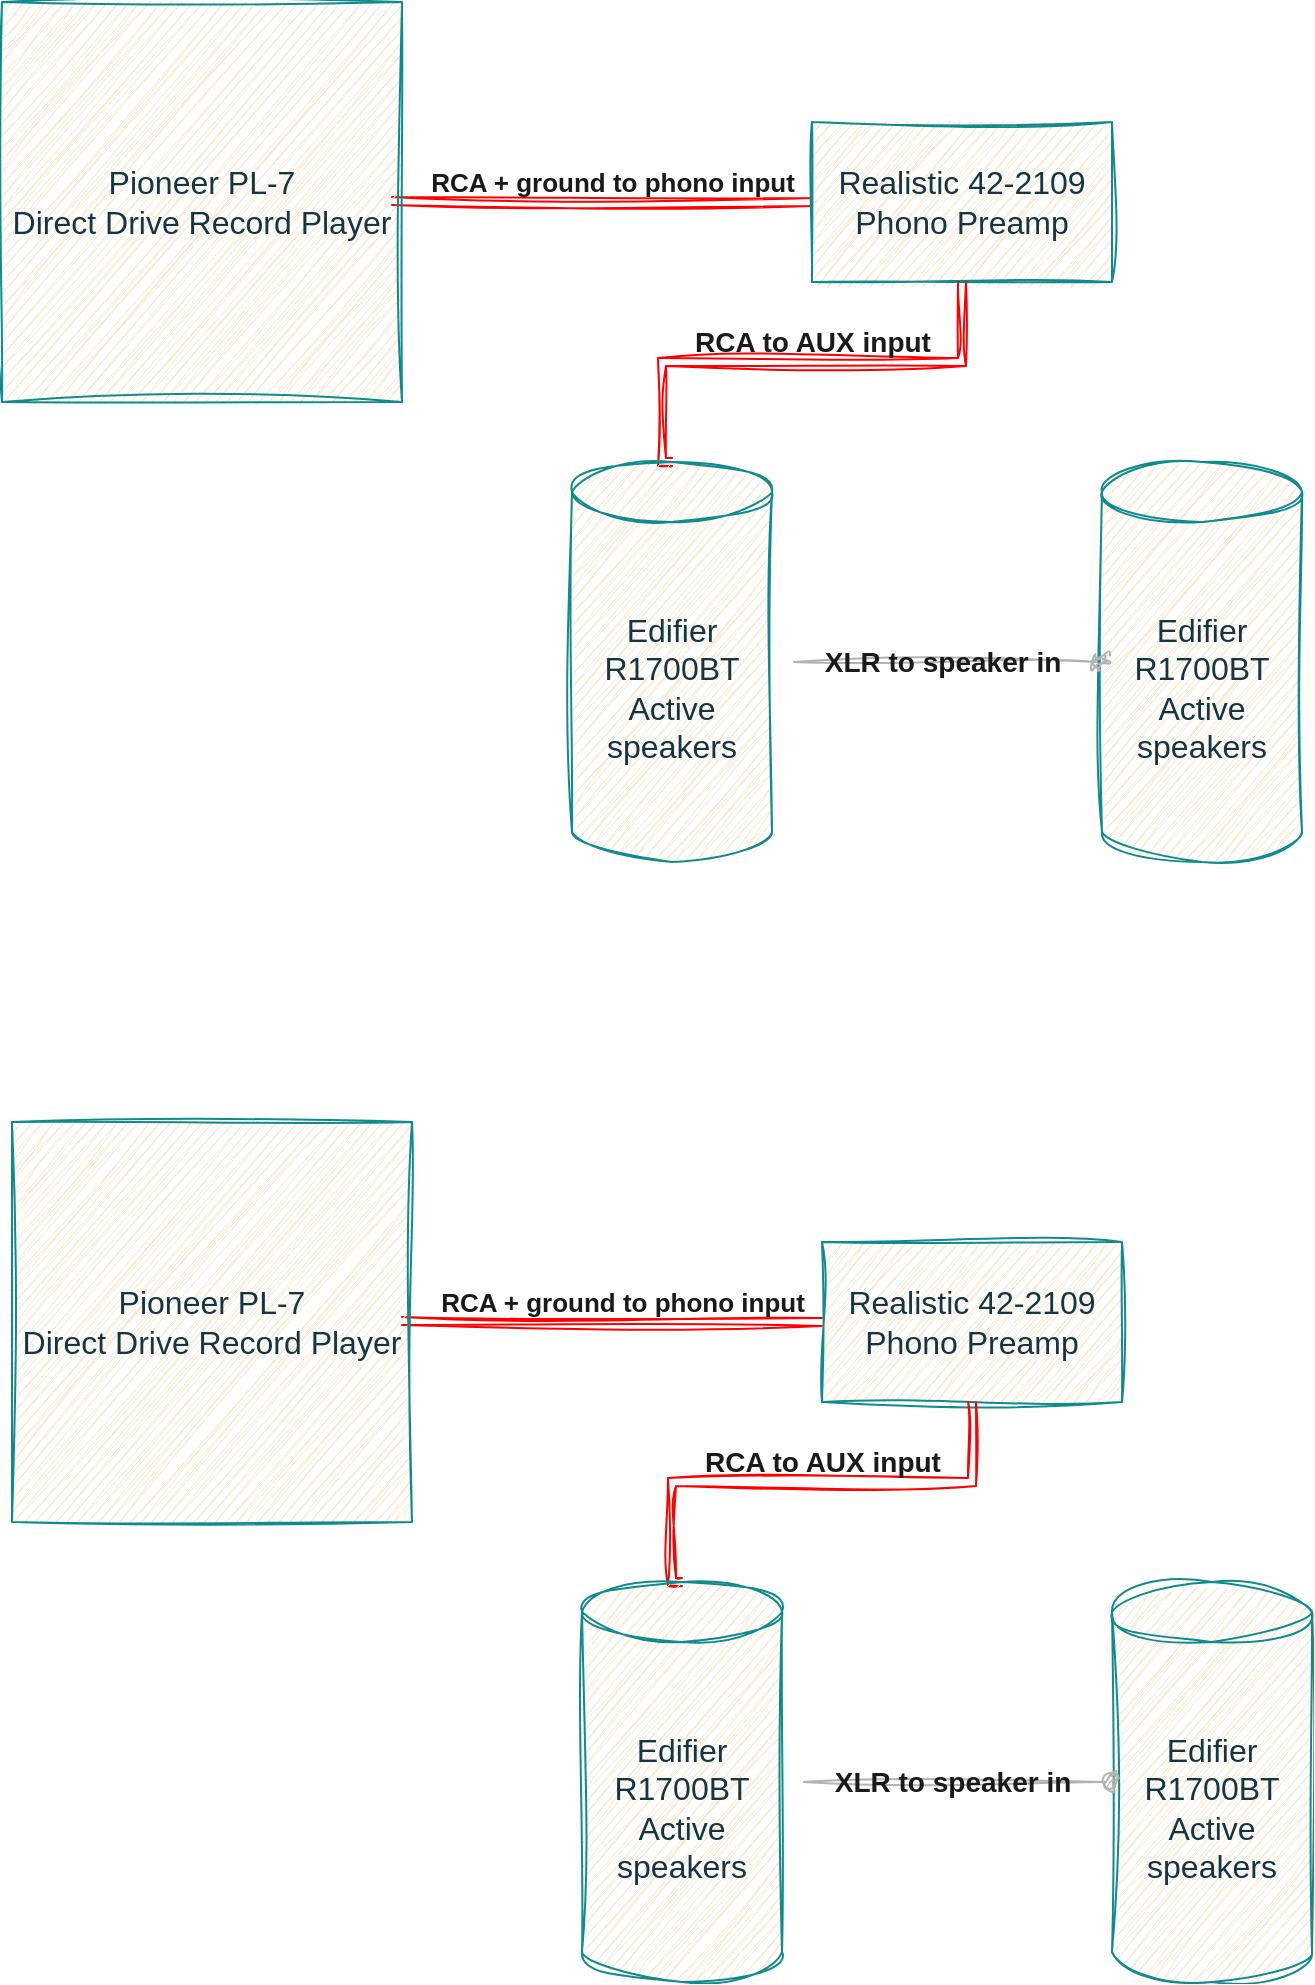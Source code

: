 <mxfile version="25.0.3">
  <diagram name="Page-1" id="mPsA1BD81ZoAatoSLsho">
    <mxGraphModel dx="1562" dy="858" grid="1" gridSize="10" guides="1" tooltips="1" connect="1" arrows="1" fold="1" page="1" pageScale="1" pageWidth="850" pageHeight="1100" math="0" shadow="0">
      <root>
        <mxCell id="0" />
        <mxCell id="1" parent="0" />
        <mxCell id="FJkqpOOXr6BY-pSMwGEy-6" value="" style="edgeStyle=orthogonalEdgeStyle;rounded=0;orthogonalLoop=1;jettySize=auto;html=1;entryX=0;entryY=0.5;entryDx=0;entryDy=0;shape=link;sketch=1;curveFitting=1;jiggle=2;labelBackgroundColor=none;strokeColor=#ff0000;fontColor=default;" edge="1" parent="1" target="FJkqpOOXr6BY-pSMwGEy-2">
          <mxGeometry relative="1" as="geometry">
            <mxPoint x="290" y="149.5" as="sourcePoint" />
            <mxPoint x="475" y="149.5" as="targetPoint" />
          </mxGeometry>
        </mxCell>
        <mxCell id="FJkqpOOXr6BY-pSMwGEy-7" value="&lt;font color=&quot;#1a1a1a&quot; style=&quot;font-size: 13px;&quot;&gt;&lt;b&gt;RCA + ground to phono input&lt;/b&gt;&lt;/font&gt;" style="edgeLabel;html=1;align=center;verticalAlign=middle;resizable=0;points=[];sketch=1;curveFitting=1;jiggle=2;labelBackgroundColor=none;fontColor=#143642;rounded=0;" vertex="1" connectable="0" parent="FJkqpOOXr6BY-pSMwGEy-6">
          <mxGeometry x="0.111" y="3" relative="1" as="geometry">
            <mxPoint x="-7" y="-7" as="offset" />
          </mxGeometry>
        </mxCell>
        <mxCell id="FJkqpOOXr6BY-pSMwGEy-1" value="&lt;font style=&quot;font-size: 16px;&quot;&gt;Pioneer PL-7&lt;/font&gt;&lt;div&gt;&lt;font style=&quot;font-size: 16px;&quot;&gt;Direct Drive Record Player&lt;/font&gt;&lt;/div&gt;" style="whiteSpace=wrap;html=1;aspect=fixed;sketch=1;curveFitting=1;jiggle=2;labelBackgroundColor=none;fillColor=#FAE5C7;strokeColor=#0F8B8D;fontColor=#143642;rounded=0;" vertex="1" parent="1">
          <mxGeometry x="95" y="50" width="200" height="200" as="geometry" />
        </mxCell>
        <mxCell id="FJkqpOOXr6BY-pSMwGEy-2" value="&lt;font style=&quot;font-size: 16px;&quot;&gt;Realistic 42-2109&lt;/font&gt;&lt;div&gt;&lt;font style=&quot;font-size: 16px;&quot;&gt;Phono Preamp&lt;/font&gt;&lt;/div&gt;" style="rounded=0;whiteSpace=wrap;html=1;sketch=1;curveFitting=1;jiggle=2;labelBackgroundColor=none;fillColor=#FAE5C7;strokeColor=#0F8B8D;fontColor=#143642;" vertex="1" parent="1">
          <mxGeometry x="500" y="110" width="150" height="80" as="geometry" />
        </mxCell>
        <mxCell id="FJkqpOOXr6BY-pSMwGEy-3" value="&lt;font style=&quot;font-size: 16px;&quot;&gt;Edifier R1700BT&lt;/font&gt;&lt;div&gt;&lt;font style=&quot;font-size: 16px;&quot;&gt;Active speakers&lt;/font&gt;&lt;/div&gt;" style="shape=cylinder3;whiteSpace=wrap;html=1;boundedLbl=1;backgroundOutline=1;size=15;sketch=1;curveFitting=1;jiggle=2;labelBackgroundColor=none;fillColor=#FAE5C7;strokeColor=#0F8B8D;fontColor=#143642;rounded=0;" vertex="1" parent="1">
          <mxGeometry x="645" y="280" width="100" height="200" as="geometry" />
        </mxCell>
        <mxCell id="FJkqpOOXr6BY-pSMwGEy-8" style="edgeStyle=orthogonalEdgeStyle;rounded=0;orthogonalLoop=1;jettySize=auto;html=1;shape=link;exitX=0.5;exitY=1;exitDx=0;exitDy=0;sketch=1;curveFitting=1;jiggle=2;labelBackgroundColor=none;strokeColor=#FF0000;fontColor=default;fillColor=#f8cecc;entryX=0.5;entryY=0;entryDx=0;entryDy=0;entryPerimeter=0;" edge="1" parent="1" source="FJkqpOOXr6BY-pSMwGEy-2" target="FJkqpOOXr6BY-pSMwGEy-26">
          <mxGeometry relative="1" as="geometry">
            <mxPoint x="575" y="240" as="sourcePoint" />
            <mxPoint x="425" y="320" as="targetPoint" />
            <Array as="points">
              <mxPoint x="575" y="230" />
              <mxPoint x="425" y="230" />
              <mxPoint x="425" y="280" />
            </Array>
          </mxGeometry>
        </mxCell>
        <mxCell id="FJkqpOOXr6BY-pSMwGEy-9" value="&lt;font color=&quot;#1a1a1a&quot; style=&quot;font-size: 14px;&quot;&gt;&lt;b style=&quot;&quot;&gt;RCA to AUX input&lt;/b&gt;&lt;/font&gt;" style="edgeLabel;html=1;align=center;verticalAlign=middle;resizable=0;points=[];sketch=1;curveFitting=1;jiggle=2;labelBackgroundColor=none;fontColor=#143642;rounded=0;" vertex="1" connectable="0" parent="FJkqpOOXr6BY-pSMwGEy-8">
          <mxGeometry x="-0.021" y="2" relative="1" as="geometry">
            <mxPoint x="5" y="-12" as="offset" />
          </mxGeometry>
        </mxCell>
        <mxCell id="FJkqpOOXr6BY-pSMwGEy-10" style="rounded=0;orthogonalLoop=1;jettySize=auto;html=1;entryX=0;entryY=0.5;entryDx=0;entryDy=0;entryPerimeter=0;endArrow=oval;endFill=1;sketch=1;curveFitting=1;jiggle=2;labelBackgroundColor=none;strokeColor=#B3B3B3;fontColor=default;" edge="1" parent="1" target="FJkqpOOXr6BY-pSMwGEy-3">
          <mxGeometry relative="1" as="geometry">
            <mxPoint x="491" y="380" as="sourcePoint" />
            <mxPoint x="606" y="380" as="targetPoint" />
          </mxGeometry>
        </mxCell>
        <mxCell id="FJkqpOOXr6BY-pSMwGEy-11" value="&lt;font color=&quot;#1a1a1a&quot; style=&quot;font-size: 14px;&quot;&gt;&lt;b&gt;XLR to speaker in&lt;/b&gt;&lt;/font&gt;" style="edgeLabel;html=1;align=center;verticalAlign=middle;resizable=0;points=[];sketch=1;curveFitting=1;jiggle=2;labelBackgroundColor=none;fontColor=#143642;rounded=0;" vertex="1" connectable="0" parent="FJkqpOOXr6BY-pSMwGEy-10">
          <mxGeometry x="-0.134" relative="1" as="geometry">
            <mxPoint x="7" as="offset" />
          </mxGeometry>
        </mxCell>
        <mxCell id="FJkqpOOXr6BY-pSMwGEy-26" value="&lt;font style=&quot;font-size: 16px;&quot;&gt;Edifier R1700BT&lt;/font&gt;&lt;div&gt;&lt;font style=&quot;font-size: 16px;&quot;&gt;Active speakers&lt;/font&gt;&lt;/div&gt;" style="shape=cylinder3;whiteSpace=wrap;html=1;boundedLbl=1;backgroundOutline=1;size=15;sketch=1;curveFitting=1;jiggle=2;labelBackgroundColor=none;fillColor=#FAE5C7;strokeColor=#0F8B8D;fontColor=#143642;rounded=0;" vertex="1" parent="1">
          <mxGeometry x="380" y="280" width="100" height="200" as="geometry" />
        </mxCell>
        <mxCell id="FJkqpOOXr6BY-pSMwGEy-27" value="" style="edgeStyle=orthogonalEdgeStyle;rounded=0;orthogonalLoop=1;jettySize=auto;html=1;entryX=0;entryY=0.5;entryDx=0;entryDy=0;shape=link;sketch=1;curveFitting=1;jiggle=2;labelBackgroundColor=none;strokeColor=#ff0000;fontColor=default;" edge="1" parent="1" target="FJkqpOOXr6BY-pSMwGEy-30">
          <mxGeometry relative="1" as="geometry">
            <mxPoint x="295" y="709.5" as="sourcePoint" />
            <mxPoint x="480" y="709.5" as="targetPoint" />
          </mxGeometry>
        </mxCell>
        <mxCell id="FJkqpOOXr6BY-pSMwGEy-28" value="&lt;font color=&quot;#1a1a1a&quot; style=&quot;font-size: 13px;&quot;&gt;&lt;b&gt;RCA + ground to phono input&lt;/b&gt;&lt;/font&gt;" style="edgeLabel;html=1;align=center;verticalAlign=middle;resizable=0;points=[];sketch=1;curveFitting=1;jiggle=2;labelBackgroundColor=none;fontColor=#143642;rounded=0;" vertex="1" connectable="0" parent="FJkqpOOXr6BY-pSMwGEy-27">
          <mxGeometry x="0.111" y="3" relative="1" as="geometry">
            <mxPoint x="-7" y="-7" as="offset" />
          </mxGeometry>
        </mxCell>
        <mxCell id="FJkqpOOXr6BY-pSMwGEy-29" value="&lt;font style=&quot;font-size: 16px;&quot;&gt;Pioneer PL-7&lt;/font&gt;&lt;div&gt;&lt;font style=&quot;font-size: 16px;&quot;&gt;Direct Drive Record Player&lt;/font&gt;&lt;/div&gt;" style="whiteSpace=wrap;html=1;aspect=fixed;sketch=1;curveFitting=1;jiggle=2;labelBackgroundColor=none;fillColor=#FAE5C7;strokeColor=#0F8B8D;fontColor=#143642;rounded=0;" vertex="1" parent="1">
          <mxGeometry x="100" y="610" width="200" height="200" as="geometry" />
        </mxCell>
        <mxCell id="FJkqpOOXr6BY-pSMwGEy-30" value="&lt;font style=&quot;font-size: 16px;&quot;&gt;Realistic 42-2109&lt;/font&gt;&lt;div&gt;&lt;font style=&quot;font-size: 16px;&quot;&gt;Phono Preamp&lt;/font&gt;&lt;/div&gt;" style="rounded=0;whiteSpace=wrap;html=1;sketch=1;curveFitting=1;jiggle=2;labelBackgroundColor=none;fillColor=#FAE5C7;strokeColor=#0F8B8D;fontColor=#143642;" vertex="1" parent="1">
          <mxGeometry x="505" y="670" width="150" height="80" as="geometry" />
        </mxCell>
        <mxCell id="FJkqpOOXr6BY-pSMwGEy-31" value="&lt;font style=&quot;font-size: 16px;&quot;&gt;Edifier R1700BT&lt;/font&gt;&lt;div&gt;&lt;font style=&quot;font-size: 16px;&quot;&gt;Active speakers&lt;/font&gt;&lt;/div&gt;" style="shape=cylinder3;whiteSpace=wrap;html=1;boundedLbl=1;backgroundOutline=1;size=15;sketch=1;curveFitting=1;jiggle=2;labelBackgroundColor=none;fillColor=#FAE5C7;strokeColor=#0F8B8D;fontColor=#143642;rounded=0;" vertex="1" parent="1">
          <mxGeometry x="650" y="840" width="100" height="200" as="geometry" />
        </mxCell>
        <mxCell id="FJkqpOOXr6BY-pSMwGEy-32" style="edgeStyle=orthogonalEdgeStyle;rounded=0;orthogonalLoop=1;jettySize=auto;html=1;shape=link;exitX=0.5;exitY=1;exitDx=0;exitDy=0;sketch=1;curveFitting=1;jiggle=2;labelBackgroundColor=none;strokeColor=#FF0000;fontColor=default;fillColor=#f8cecc;entryX=0.5;entryY=0;entryDx=0;entryDy=0;entryPerimeter=0;" edge="1" parent="1" source="FJkqpOOXr6BY-pSMwGEy-30" target="FJkqpOOXr6BY-pSMwGEy-36">
          <mxGeometry relative="1" as="geometry">
            <mxPoint x="580" y="800" as="sourcePoint" />
            <mxPoint x="430" y="880" as="targetPoint" />
            <Array as="points">
              <mxPoint x="580" y="790" />
              <mxPoint x="430" y="790" />
              <mxPoint x="430" y="840" />
            </Array>
          </mxGeometry>
        </mxCell>
        <mxCell id="FJkqpOOXr6BY-pSMwGEy-33" value="&lt;font color=&quot;#1a1a1a&quot; style=&quot;font-size: 14px;&quot;&gt;&lt;b style=&quot;&quot;&gt;RCA to AUX input&lt;/b&gt;&lt;/font&gt;" style="edgeLabel;html=1;align=center;verticalAlign=middle;resizable=0;points=[];sketch=1;curveFitting=1;jiggle=2;labelBackgroundColor=none;fontColor=#143642;rounded=0;" vertex="1" connectable="0" parent="FJkqpOOXr6BY-pSMwGEy-32">
          <mxGeometry x="-0.021" y="2" relative="1" as="geometry">
            <mxPoint x="5" y="-12" as="offset" />
          </mxGeometry>
        </mxCell>
        <mxCell id="FJkqpOOXr6BY-pSMwGEy-34" style="rounded=0;orthogonalLoop=1;jettySize=auto;html=1;entryX=0;entryY=0.5;entryDx=0;entryDy=0;entryPerimeter=0;endArrow=oval;endFill=1;sketch=1;curveFitting=1;jiggle=2;labelBackgroundColor=none;strokeColor=#B3B3B3;fontColor=default;" edge="1" parent="1" target="FJkqpOOXr6BY-pSMwGEy-31">
          <mxGeometry relative="1" as="geometry">
            <mxPoint x="496" y="940" as="sourcePoint" />
            <mxPoint x="611" y="940" as="targetPoint" />
          </mxGeometry>
        </mxCell>
        <mxCell id="FJkqpOOXr6BY-pSMwGEy-35" value="&lt;font color=&quot;#1a1a1a&quot; style=&quot;font-size: 14px;&quot;&gt;&lt;b&gt;XLR to speaker in&lt;/b&gt;&lt;/font&gt;" style="edgeLabel;html=1;align=center;verticalAlign=middle;resizable=0;points=[];sketch=1;curveFitting=1;jiggle=2;labelBackgroundColor=none;fontColor=#143642;rounded=0;" vertex="1" connectable="0" parent="FJkqpOOXr6BY-pSMwGEy-34">
          <mxGeometry x="-0.134" relative="1" as="geometry">
            <mxPoint x="7" as="offset" />
          </mxGeometry>
        </mxCell>
        <mxCell id="FJkqpOOXr6BY-pSMwGEy-36" value="&lt;font style=&quot;font-size: 16px;&quot;&gt;Edifier R1700BT&lt;/font&gt;&lt;div&gt;&lt;font style=&quot;font-size: 16px;&quot;&gt;Active speakers&lt;/font&gt;&lt;/div&gt;" style="shape=cylinder3;whiteSpace=wrap;html=1;boundedLbl=1;backgroundOutline=1;size=15;sketch=1;curveFitting=1;jiggle=2;labelBackgroundColor=none;fillColor=#FAE5C7;strokeColor=#0F8B8D;fontColor=#143642;rounded=0;" vertex="1" parent="1">
          <mxGeometry x="385" y="840" width="100" height="200" as="geometry" />
        </mxCell>
      </root>
    </mxGraphModel>
  </diagram>
</mxfile>
